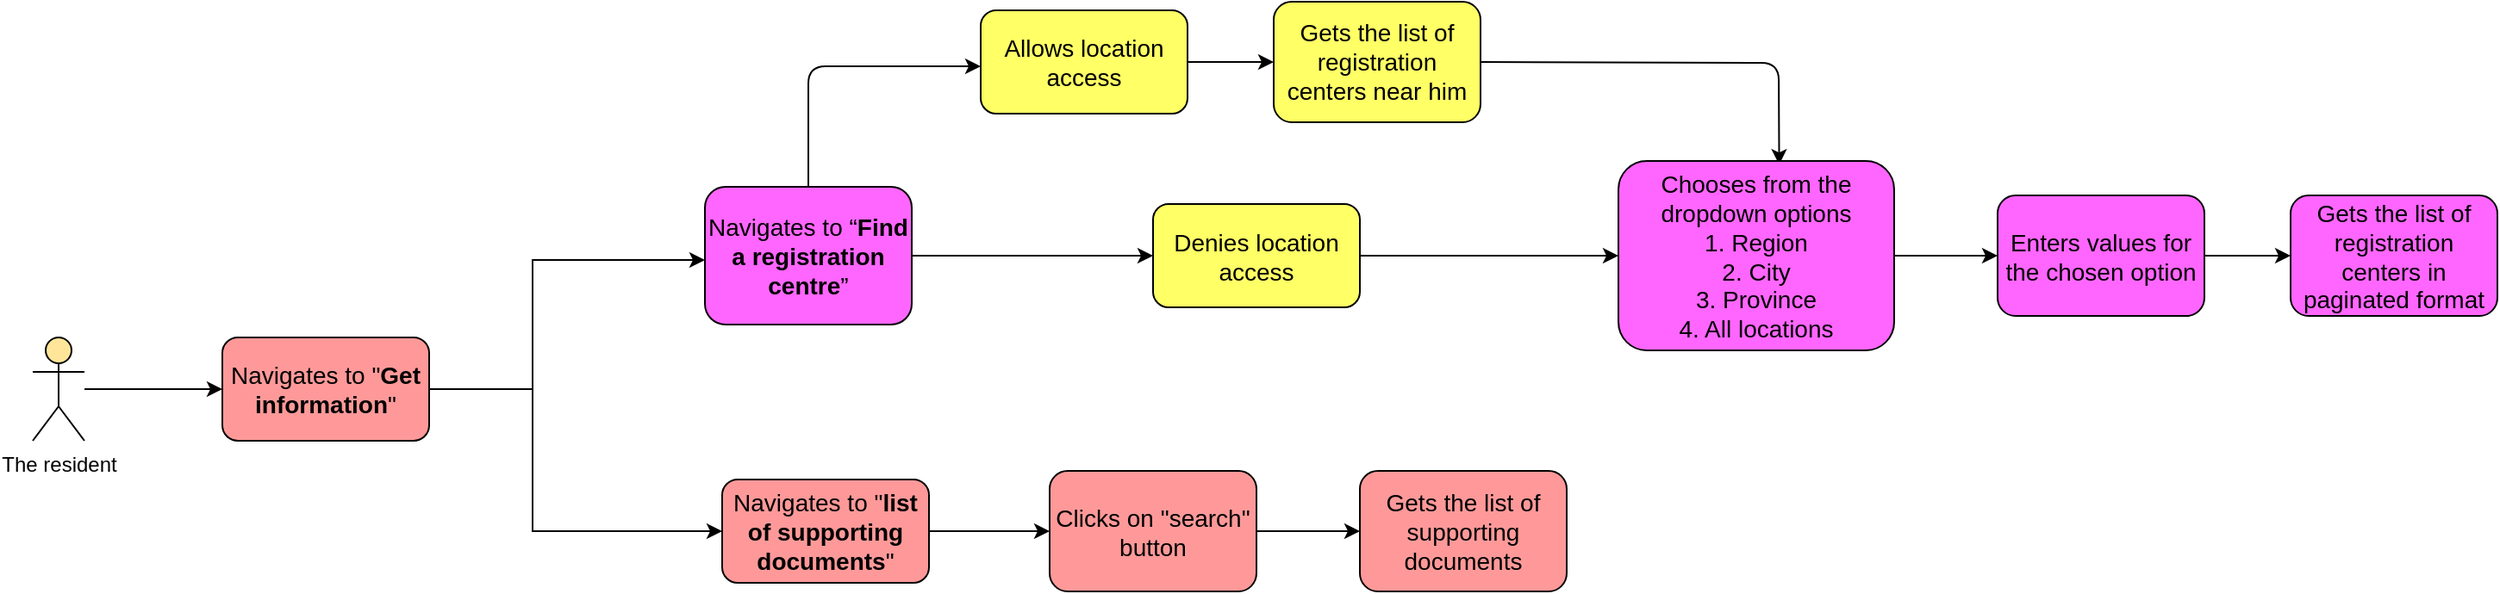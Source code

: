 <mxfile version="17.4.4" type="github">
  <diagram id="2ypTlcxz3y5ueowWzWs1" name="Page-1">
    <mxGraphModel dx="1108" dy="450" grid="1" gridSize="10" guides="1" tooltips="1" connect="1" arrows="1" fold="1" page="1" pageScale="1" pageWidth="850" pageHeight="1100" math="0" shadow="0">
      <root>
        <mxCell id="0" />
        <mxCell id="1" parent="0" />
        <mxCell id="NI9U4wc57ySs0xuswe9u-1" value="" style="edgeStyle=orthogonalEdgeStyle;rounded=0;orthogonalLoop=1;jettySize=auto;html=1;fillColor=#00CC66;" edge="1" parent="1" source="NI9U4wc57ySs0xuswe9u-2">
          <mxGeometry relative="1" as="geometry">
            <mxPoint x="330" y="585" as="targetPoint" />
          </mxGeometry>
        </mxCell>
        <mxCell id="NI9U4wc57ySs0xuswe9u-2" value="The resident" style="shape=umlActor;verticalLabelPosition=bottom;labelBackgroundColor=#ffffff;verticalAlign=top;html=1;outlineConnect=0;fillColor=#FFE599;" vertex="1" parent="1">
          <mxGeometry x="220" y="555" width="30" height="60" as="geometry" />
        </mxCell>
        <mxCell id="NI9U4wc57ySs0xuswe9u-3" value="" style="edgeStyle=orthogonalEdgeStyle;rounded=0;orthogonalLoop=1;jettySize=auto;html=1;" edge="1" parent="1" source="NI9U4wc57ySs0xuswe9u-4" target="NI9U4wc57ySs0xuswe9u-22">
          <mxGeometry relative="1" as="geometry" />
        </mxCell>
        <mxCell id="NI9U4wc57ySs0xuswe9u-4" value="&lt;span style=&quot;text-align: left&quot;&gt;&lt;font style=&quot;font-size: 14px&quot;&gt;Navigates to “&lt;b&gt;Find a registration centre&lt;/b&gt;”&lt;/font&gt;&lt;/span&gt;" style="rounded=1;whiteSpace=wrap;html=1;fillColor=#FF66FF;" vertex="1" parent="1">
          <mxGeometry x="610" y="467.5" width="120" height="80" as="geometry" />
        </mxCell>
        <mxCell id="NI9U4wc57ySs0xuswe9u-5" value="" style="edgeStyle=orthogonalEdgeStyle;rounded=0;orthogonalLoop=1;jettySize=auto;html=1;" edge="1" parent="1" source="NI9U4wc57ySs0xuswe9u-24" target="NI9U4wc57ySs0xuswe9u-7">
          <mxGeometry relative="1" as="geometry">
            <mxPoint x="1140" y="507.5" as="sourcePoint" />
          </mxGeometry>
        </mxCell>
        <mxCell id="NI9U4wc57ySs0xuswe9u-6" value="" style="edgeStyle=orthogonalEdgeStyle;rounded=0;orthogonalLoop=1;jettySize=auto;html=1;" edge="1" parent="1" source="NI9U4wc57ySs0xuswe9u-7" target="NI9U4wc57ySs0xuswe9u-8">
          <mxGeometry relative="1" as="geometry" />
        </mxCell>
        <mxCell id="NI9U4wc57ySs0xuswe9u-7" value="&lt;font style=&quot;font-size: 14px&quot;&gt;Enters values for the chosen option&lt;/font&gt;" style="rounded=1;whiteSpace=wrap;html=1;fillColor=#FF66FF;" vertex="1" parent="1">
          <mxGeometry x="1360" y="472.5" width="120" height="70" as="geometry" />
        </mxCell>
        <mxCell id="NI9U4wc57ySs0xuswe9u-8" value="&lt;font style=&quot;font-size: 14px&quot;&gt;Gets the list of registration centers in paginated format&lt;/font&gt;" style="rounded=1;whiteSpace=wrap;html=1;fillColor=#FF66FF;" vertex="1" parent="1">
          <mxGeometry x="1530" y="472.5" width="120" height="70" as="geometry" />
        </mxCell>
        <mxCell id="NI9U4wc57ySs0xuswe9u-9" value="" style="edgeStyle=orthogonalEdgeStyle;rounded=0;orthogonalLoop=1;jettySize=auto;html=1;exitX=1;exitY=0.5;exitDx=0;exitDy=0;entryX=0;entryY=0.5;entryDx=0;entryDy=0;" edge="1" parent="1" source="NI9U4wc57ySs0xuswe9u-20" target="NI9U4wc57ySs0xuswe9u-10">
          <mxGeometry relative="1" as="geometry">
            <mxPoint x="1240" y="397.5" as="sourcePoint" />
            <mxPoint x="1300" y="397.5" as="targetPoint" />
          </mxGeometry>
        </mxCell>
        <mxCell id="NI9U4wc57ySs0xuswe9u-10" value="&lt;font style=&quot;font-size: 14px&quot;&gt;Gets the list of registration centers near him&lt;/font&gt;" style="rounded=1;whiteSpace=wrap;html=1;fillColor=#FFFF66;" vertex="1" parent="1">
          <mxGeometry x="940" y="360" width="120" height="70" as="geometry" />
        </mxCell>
        <mxCell id="NI9U4wc57ySs0xuswe9u-11" value="" style="edgeStyle=orthogonalEdgeStyle;rounded=0;orthogonalLoop=1;jettySize=auto;html=1;entryX=0;entryY=0.5;entryDx=0;entryDy=0;" edge="1" parent="1" source="NI9U4wc57ySs0xuswe9u-12">
          <mxGeometry relative="1" as="geometry">
            <mxPoint x="810" y="667.5" as="targetPoint" />
          </mxGeometry>
        </mxCell>
        <mxCell id="NI9U4wc57ySs0xuswe9u-12" value="&lt;span style=&quot;text-align: left&quot;&gt;&lt;font style=&quot;font-size: 14px&quot;&gt;Navigates to &quot;&lt;b&gt;list of supporting documents&lt;/b&gt;&quot;&lt;/font&gt;&lt;/span&gt;" style="rounded=1;whiteSpace=wrap;html=1;fillColor=#FF9999;" vertex="1" parent="1">
          <mxGeometry x="620" y="637.5" width="120" height="60" as="geometry" />
        </mxCell>
        <mxCell id="NI9U4wc57ySs0xuswe9u-13" value="" style="edgeStyle=orthogonalEdgeStyle;rounded=0;orthogonalLoop=1;jettySize=auto;html=1;" edge="1" parent="1" source="NI9U4wc57ySs0xuswe9u-14" target="NI9U4wc57ySs0xuswe9u-15">
          <mxGeometry relative="1" as="geometry" />
        </mxCell>
        <mxCell id="NI9U4wc57ySs0xuswe9u-14" value="&lt;font style=&quot;font-size: 14px&quot;&gt;Clicks on &quot;search&quot; button&lt;/font&gt;" style="rounded=1;whiteSpace=wrap;html=1;fillColor=#FF9999;" vertex="1" parent="1">
          <mxGeometry x="810" y="632.5" width="120" height="70" as="geometry" />
        </mxCell>
        <mxCell id="NI9U4wc57ySs0xuswe9u-15" value="&lt;font style=&quot;font-size: 14px&quot;&gt;Gets the list of supporting documents&lt;/font&gt;" style="rounded=1;whiteSpace=wrap;html=1;fillColor=#FF9999;" vertex="1" parent="1">
          <mxGeometry x="990" y="632.5" width="120" height="70" as="geometry" />
        </mxCell>
        <mxCell id="NI9U4wc57ySs0xuswe9u-16" value="" style="edgeStyle=orthogonalEdgeStyle;rounded=0;orthogonalLoop=1;jettySize=auto;html=1;fillColor=#00CC66;" edge="1" parent="1">
          <mxGeometry relative="1" as="geometry">
            <mxPoint x="450" y="585" as="sourcePoint" />
            <mxPoint x="610" y="510" as="targetPoint" />
            <Array as="points">
              <mxPoint x="510" y="585" />
              <mxPoint x="510" y="510" />
            </Array>
          </mxGeometry>
        </mxCell>
        <mxCell id="NI9U4wc57ySs0xuswe9u-17" value="" style="endArrow=classic;html=1;exitX=0.5;exitY=0;exitDx=0;exitDy=0;" edge="1" parent="1" source="NI9U4wc57ySs0xuswe9u-4">
          <mxGeometry width="50" height="50" relative="1" as="geometry">
            <mxPoint x="700" y="282.5" as="sourcePoint" />
            <mxPoint x="770" y="397.5" as="targetPoint" />
            <Array as="points">
              <mxPoint x="670" y="397.5" />
            </Array>
          </mxGeometry>
        </mxCell>
        <mxCell id="NI9U4wc57ySs0xuswe9u-18" value="" style="edgeStyle=orthogonalEdgeStyle;rounded=0;orthogonalLoop=1;jettySize=auto;html=1;fillColor=#00CC66;entryX=0;entryY=0.5;entryDx=0;entryDy=0;" edge="1" parent="1" target="NI9U4wc57ySs0xuswe9u-12">
          <mxGeometry relative="1" as="geometry">
            <mxPoint x="510" y="570" as="sourcePoint" />
            <mxPoint x="670" y="520" as="targetPoint" />
            <Array as="points">
              <mxPoint x="510" y="667.5" />
            </Array>
          </mxGeometry>
        </mxCell>
        <mxCell id="NI9U4wc57ySs0xuswe9u-19" value="&lt;span style=&quot;text-align: left&quot;&gt;&lt;font style=&quot;font-size: 14px&quot;&gt;Navigates to &quot;&lt;b&gt;Get information&lt;/b&gt;&quot;&lt;/font&gt;&lt;/span&gt;" style="rounded=1;whiteSpace=wrap;html=1;fillColor=#FF9999;" vertex="1" parent="1">
          <mxGeometry x="330" y="555" width="120" height="60" as="geometry" />
        </mxCell>
        <mxCell id="NI9U4wc57ySs0xuswe9u-20" value="&lt;div&gt;&lt;font style=&quot;font-size: 14px&quot;&gt;Allows location access&lt;/font&gt;&lt;/div&gt;" style="rounded=1;whiteSpace=wrap;html=1;fillColor=#FFFF66;align=center;" vertex="1" parent="1">
          <mxGeometry x="770" y="365" width="120" height="60" as="geometry" />
        </mxCell>
        <mxCell id="NI9U4wc57ySs0xuswe9u-21" value="" style="edgeStyle=orthogonalEdgeStyle;rounded=0;orthogonalLoop=1;jettySize=auto;html=1;entryX=0;entryY=0.5;entryDx=0;entryDy=0;" edge="1" parent="1" source="NI9U4wc57ySs0xuswe9u-22" target="NI9U4wc57ySs0xuswe9u-24">
          <mxGeometry relative="1" as="geometry">
            <mxPoint x="1030" y="507.5" as="targetPoint" />
          </mxGeometry>
        </mxCell>
        <mxCell id="NI9U4wc57ySs0xuswe9u-22" value="&lt;font style=&quot;font-size: 14px&quot;&gt;Denies location access&lt;/font&gt;" style="rounded=1;whiteSpace=wrap;html=1;fillColor=#FFFF66;align=center;" vertex="1" parent="1">
          <mxGeometry x="870" y="477.5" width="120" height="60" as="geometry" />
        </mxCell>
        <mxCell id="NI9U4wc57ySs0xuswe9u-23" value="" style="endArrow=classic;html=1;exitX=1;exitY=0.5;exitDx=0;exitDy=0;entryX=0.583;entryY=0.019;entryDx=0;entryDy=0;entryPerimeter=0;" edge="1" parent="1" source="NI9U4wc57ySs0xuswe9u-10" target="NI9U4wc57ySs0xuswe9u-24">
          <mxGeometry width="50" height="50" relative="1" as="geometry">
            <mxPoint x="1120" y="502.5" as="sourcePoint" />
            <mxPoint x="1170" y="452.5" as="targetPoint" />
            <Array as="points">
              <mxPoint x="1233" y="395.5" />
            </Array>
          </mxGeometry>
        </mxCell>
        <mxCell id="NI9U4wc57ySs0xuswe9u-24" value="&lt;font style=&quot;font-size: 14px&quot;&gt;Chooses from the dropdown options&lt;br&gt;1. Region&lt;br&gt;2. City&lt;br&gt;3. Province&lt;br&gt;4. All locations&lt;/font&gt;&lt;font&gt;&lt;font&gt;&lt;br&gt;&lt;/font&gt;&lt;/font&gt;" style="rounded=1;whiteSpace=wrap;html=1;fillColor=#FF66FF;" vertex="1" parent="1">
          <mxGeometry x="1140" y="452.5" width="160" height="110" as="geometry" />
        </mxCell>
      </root>
    </mxGraphModel>
  </diagram>
</mxfile>
